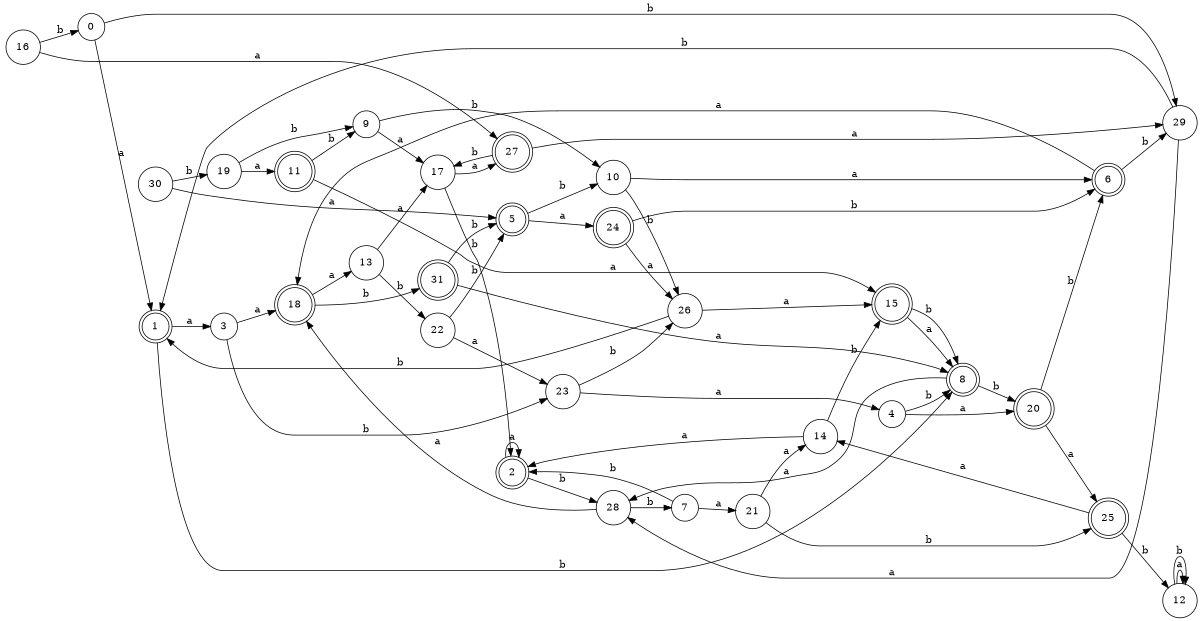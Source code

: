 digraph n26_1 {
__start0 [label="" shape="none"];

rankdir=LR;
size="8,5";

s0 [style="filled", color="black", fillcolor="white" shape="circle", label="0"];
s1 [style="rounded,filled", color="black", fillcolor="white" shape="doublecircle", label="1"];
s2 [style="rounded,filled", color="black", fillcolor="white" shape="doublecircle", label="2"];
s3 [style="filled", color="black", fillcolor="white" shape="circle", label="3"];
s4 [style="filled", color="black", fillcolor="white" shape="circle", label="4"];
s5 [style="rounded,filled", color="black", fillcolor="white" shape="doublecircle", label="5"];
s6 [style="rounded,filled", color="black", fillcolor="white" shape="doublecircle", label="6"];
s7 [style="filled", color="black", fillcolor="white" shape="circle", label="7"];
s8 [style="rounded,filled", color="black", fillcolor="white" shape="doublecircle", label="8"];
s9 [style="filled", color="black", fillcolor="white" shape="circle", label="9"];
s10 [style="filled", color="black", fillcolor="white" shape="circle", label="10"];
s11 [style="rounded,filled", color="black", fillcolor="white" shape="doublecircle", label="11"];
s12 [style="filled", color="black", fillcolor="white" shape="circle", label="12"];
s13 [style="filled", color="black", fillcolor="white" shape="circle", label="13"];
s14 [style="filled", color="black", fillcolor="white" shape="circle", label="14"];
s15 [style="rounded,filled", color="black", fillcolor="white" shape="doublecircle", label="15"];
s16 [style="filled", color="black", fillcolor="white" shape="circle", label="16"];
s17 [style="filled", color="black", fillcolor="white" shape="circle", label="17"];
s18 [style="rounded,filled", color="black", fillcolor="white" shape="doublecircle", label="18"];
s19 [style="filled", color="black", fillcolor="white" shape="circle", label="19"];
s20 [style="rounded,filled", color="black", fillcolor="white" shape="doublecircle", label="20"];
s21 [style="filled", color="black", fillcolor="white" shape="circle", label="21"];
s22 [style="filled", color="black", fillcolor="white" shape="circle", label="22"];
s23 [style="filled", color="black", fillcolor="white" shape="circle", label="23"];
s24 [style="rounded,filled", color="black", fillcolor="white" shape="doublecircle", label="24"];
s25 [style="rounded,filled", color="black", fillcolor="white" shape="doublecircle", label="25"];
s26 [style="filled", color="black", fillcolor="white" shape="circle", label="26"];
s27 [style="rounded,filled", color="black", fillcolor="white" shape="doublecircle", label="27"];
s28 [style="filled", color="black", fillcolor="white" shape="circle", label="28"];
s29 [style="filled", color="black", fillcolor="white" shape="circle", label="29"];
s30 [style="filled", color="black", fillcolor="white" shape="circle", label="30"];
s31 [style="rounded,filled", color="black", fillcolor="white" shape="doublecircle", label="31"];
s0 -> s1 [label="a"];
s0 -> s29 [label="b"];
s1 -> s3 [label="a"];
s1 -> s8 [label="b"];
s2 -> s2 [label="a"];
s2 -> s28 [label="b"];
s3 -> s18 [label="a"];
s3 -> s23 [label="b"];
s4 -> s20 [label="a"];
s4 -> s8 [label="b"];
s5 -> s24 [label="a"];
s5 -> s10 [label="b"];
s6 -> s18 [label="a"];
s6 -> s29 [label="b"];
s7 -> s21 [label="a"];
s7 -> s2 [label="b"];
s8 -> s28 [label="a"];
s8 -> s20 [label="b"];
s9 -> s17 [label="a"];
s9 -> s10 [label="b"];
s10 -> s6 [label="a"];
s10 -> s26 [label="b"];
s11 -> s15 [label="a"];
s11 -> s9 [label="b"];
s12 -> s12 [label="a"];
s12 -> s12 [label="b"];
s13 -> s17 [label="a"];
s13 -> s22 [label="b"];
s14 -> s2 [label="a"];
s14 -> s15 [label="b"];
s15 -> s8 [label="a"];
s15 -> s8 [label="b"];
s16 -> s27 [label="a"];
s16 -> s0 [label="b"];
s17 -> s27 [label="a"];
s17 -> s2 [label="b"];
s18 -> s13 [label="a"];
s18 -> s31 [label="b"];
s19 -> s11 [label="a"];
s19 -> s9 [label="b"];
s20 -> s25 [label="a"];
s20 -> s6 [label="b"];
s21 -> s14 [label="a"];
s21 -> s25 [label="b"];
s22 -> s23 [label="a"];
s22 -> s5 [label="b"];
s23 -> s4 [label="a"];
s23 -> s26 [label="b"];
s24 -> s26 [label="a"];
s24 -> s6 [label="b"];
s25 -> s14 [label="a"];
s25 -> s12 [label="b"];
s26 -> s15 [label="a"];
s26 -> s1 [label="b"];
s27 -> s29 [label="a"];
s27 -> s17 [label="b"];
s28 -> s18 [label="a"];
s28 -> s7 [label="b"];
s29 -> s28 [label="a"];
s29 -> s1 [label="b"];
s30 -> s5 [label="a"];
s30 -> s19 [label="b"];
s31 -> s8 [label="a"];
s31 -> s5 [label="b"];

}